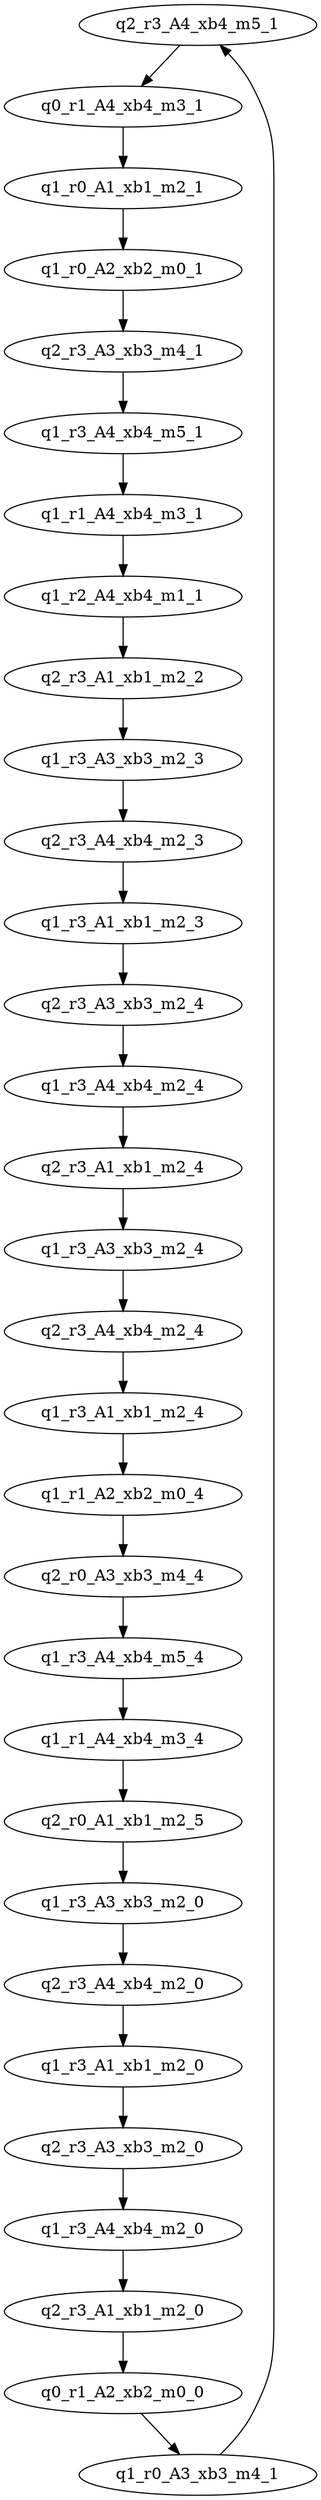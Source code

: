 digraph Test{
q2_r3_A4_xb4_m5_1 -> q0_r1_A4_xb4_m3_1 -> q1_r0_A1_xb1_m2_1 -> q1_r0_A2_xb2_m0_1 -> q2_r3_A3_xb3_m4_1 -> q1_r3_A4_xb4_m5_1 -> q1_r1_A4_xb4_m3_1 -> q1_r2_A4_xb4_m1_1 -> q2_r3_A1_xb1_m2_2 -> q1_r3_A3_xb3_m2_3 -> q2_r3_A4_xb4_m2_3 -> q1_r3_A1_xb1_m2_3 -> q2_r3_A3_xb3_m2_4 -> q1_r3_A4_xb4_m2_4 -> q2_r3_A1_xb1_m2_4 -> q1_r3_A3_xb3_m2_4 -> q2_r3_A4_xb4_m2_4 -> q1_r3_A1_xb1_m2_4 -> q1_r1_A2_xb2_m0_4 -> q2_r0_A3_xb3_m4_4 -> q1_r3_A4_xb4_m5_4 -> q1_r1_A4_xb4_m3_4 -> q2_r0_A1_xb1_m2_5 -> q1_r3_A3_xb3_m2_0 -> q2_r3_A4_xb4_m2_0 -> q1_r3_A1_xb1_m2_0 -> q2_r3_A3_xb3_m2_0 -> q1_r3_A4_xb4_m2_0 -> q2_r3_A1_xb1_m2_0 -> q0_r1_A2_xb2_m0_0 -> q1_r0_A3_xb3_m4_1 -> q2_r3_A4_xb4_m5_1;}